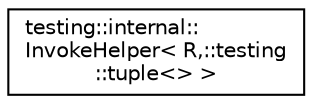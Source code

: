 digraph "Graphical Class Hierarchy"
{
  edge [fontname="Helvetica",fontsize="10",labelfontname="Helvetica",labelfontsize="10"];
  node [fontname="Helvetica",fontsize="10",shape=record];
  rankdir="LR";
  Node1 [label="testing::internal::\lInvokeHelper\< R,::testing\l::tuple\<\> \>",height=0.2,width=0.4,color="black", fillcolor="white", style="filled",URL="$classtesting_1_1internal_1_1_invoke_helper_3_01_r_00_1_1testing_1_1tuple_3_4_01_4.html"];
}
